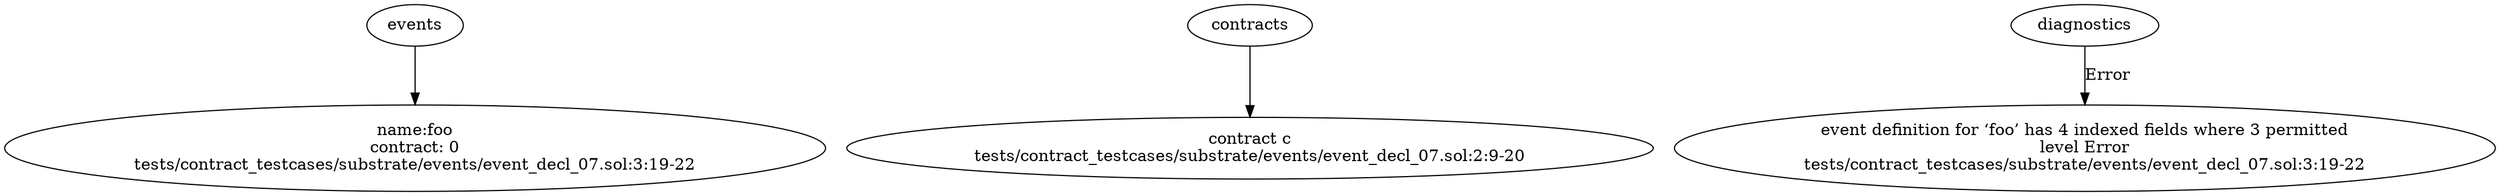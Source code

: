 strict digraph "tests/contract_testcases/substrate/events/event_decl_07.sol" {
	foo [label="name:foo\ncontract: 0\ntests/contract_testcases/substrate/events/event_decl_07.sol:3:19-22"]
	contract [label="contract c\ntests/contract_testcases/substrate/events/event_decl_07.sol:2:9-20"]
	diagnostic [label="event definition for ‘foo’ has 4 indexed fields where 3 permitted\nlevel Error\ntests/contract_testcases/substrate/events/event_decl_07.sol:3:19-22"]
	events -> foo
	contracts -> contract
	diagnostics -> diagnostic [label="Error"]
}
